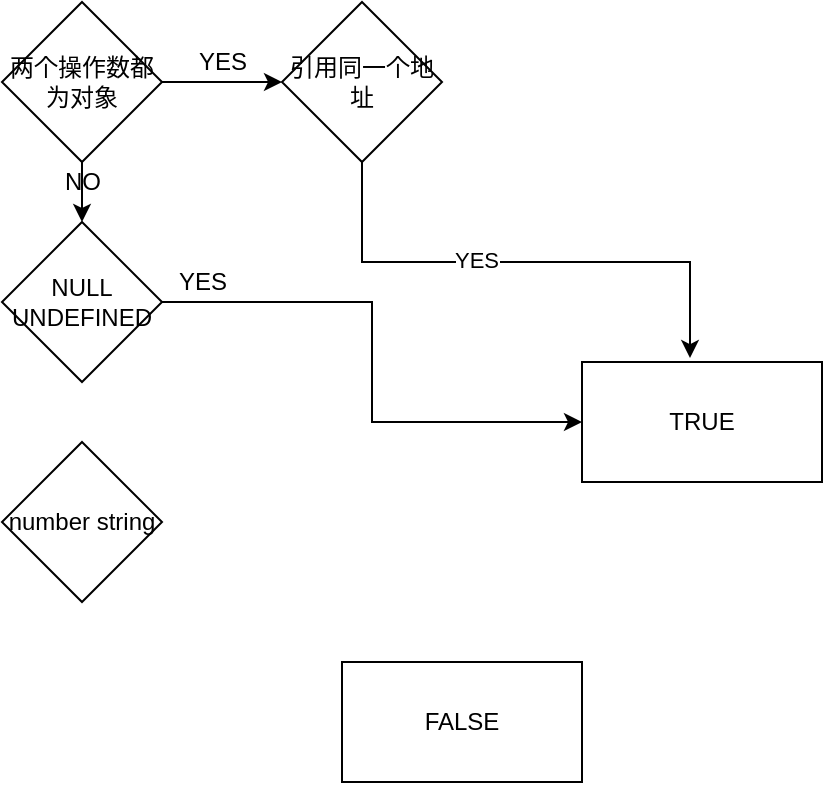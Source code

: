 <mxfile version="15.6.3" type="github">
  <diagram id="Siv8FAwCyuh4PKJD4OeR" name="Page-1">
    <mxGraphModel dx="942" dy="712" grid="1" gridSize="10" guides="1" tooltips="1" connect="1" arrows="1" fold="1" page="1" pageScale="1" pageWidth="827" pageHeight="1169" math="0" shadow="0">
      <root>
        <mxCell id="0" />
        <mxCell id="1" parent="0" />
        <mxCell id="fXIOj4QNV6hqNR8WX809-7" style="edgeStyle=orthogonalEdgeStyle;rounded=0;orthogonalLoop=1;jettySize=auto;html=1;exitX=1;exitY=0.5;exitDx=0;exitDy=0;entryX=0;entryY=0.5;entryDx=0;entryDy=0;" edge="1" parent="1" source="fXIOj4QNV6hqNR8WX809-4" target="fXIOj4QNV6hqNR8WX809-6">
          <mxGeometry relative="1" as="geometry" />
        </mxCell>
        <mxCell id="fXIOj4QNV6hqNR8WX809-12" style="edgeStyle=orthogonalEdgeStyle;rounded=0;orthogonalLoop=1;jettySize=auto;html=1;exitX=0.5;exitY=1;exitDx=0;exitDy=0;entryX=0.5;entryY=0;entryDx=0;entryDy=0;" edge="1" parent="1" source="fXIOj4QNV6hqNR8WX809-4" target="fXIOj4QNV6hqNR8WX809-11">
          <mxGeometry relative="1" as="geometry" />
        </mxCell>
        <mxCell id="fXIOj4QNV6hqNR8WX809-4" value="两个操作数都为对象" style="rhombus;whiteSpace=wrap;html=1;" vertex="1" parent="1">
          <mxGeometry x="200" y="150" width="80" height="80" as="geometry" />
        </mxCell>
        <mxCell id="fXIOj4QNV6hqNR8WX809-15" style="edgeStyle=orthogonalEdgeStyle;rounded=0;orthogonalLoop=1;jettySize=auto;html=1;exitX=0.5;exitY=1;exitDx=0;exitDy=0;entryX=0.45;entryY=-0.033;entryDx=0;entryDy=0;entryPerimeter=0;" edge="1" parent="1" source="fXIOj4QNV6hqNR8WX809-6" target="fXIOj4QNV6hqNR8WX809-9">
          <mxGeometry relative="1" as="geometry" />
        </mxCell>
        <mxCell id="fXIOj4QNV6hqNR8WX809-17" value="YES" style="edgeLabel;html=1;align=center;verticalAlign=middle;resizable=0;points=[];" vertex="1" connectable="0" parent="fXIOj4QNV6hqNR8WX809-15">
          <mxGeometry x="-0.182" y="1" relative="1" as="geometry">
            <mxPoint as="offset" />
          </mxGeometry>
        </mxCell>
        <mxCell id="fXIOj4QNV6hqNR8WX809-6" value="引用同一个地址" style="rhombus;whiteSpace=wrap;html=1;" vertex="1" parent="1">
          <mxGeometry x="340" y="150" width="80" height="80" as="geometry" />
        </mxCell>
        <mxCell id="fXIOj4QNV6hqNR8WX809-8" value="YES" style="text;html=1;align=center;verticalAlign=middle;resizable=0;points=[];autosize=1;strokeColor=none;fillColor=none;" vertex="1" parent="1">
          <mxGeometry x="290" y="170" width="40" height="20" as="geometry" />
        </mxCell>
        <mxCell id="fXIOj4QNV6hqNR8WX809-9" value="TRUE" style="rounded=0;whiteSpace=wrap;html=1;" vertex="1" parent="1">
          <mxGeometry x="490" y="330" width="120" height="60" as="geometry" />
        </mxCell>
        <mxCell id="fXIOj4QNV6hqNR8WX809-10" value="FALSE" style="rounded=0;whiteSpace=wrap;html=1;" vertex="1" parent="1">
          <mxGeometry x="370" y="480" width="120" height="60" as="geometry" />
        </mxCell>
        <mxCell id="fXIOj4QNV6hqNR8WX809-14" style="edgeStyle=orthogonalEdgeStyle;rounded=0;orthogonalLoop=1;jettySize=auto;html=1;exitX=1;exitY=0.5;exitDx=0;exitDy=0;entryX=0;entryY=0.5;entryDx=0;entryDy=0;" edge="1" parent="1" source="fXIOj4QNV6hqNR8WX809-11" target="fXIOj4QNV6hqNR8WX809-9">
          <mxGeometry relative="1" as="geometry" />
        </mxCell>
        <mxCell id="fXIOj4QNV6hqNR8WX809-11" value="NULL UNDEFINED" style="rhombus;whiteSpace=wrap;html=1;" vertex="1" parent="1">
          <mxGeometry x="200" y="260" width="80" height="80" as="geometry" />
        </mxCell>
        <mxCell id="fXIOj4QNV6hqNR8WX809-13" value="NO" style="text;html=1;align=center;verticalAlign=middle;resizable=0;points=[];autosize=1;strokeColor=none;fillColor=none;" vertex="1" parent="1">
          <mxGeometry x="225" y="230" width="30" height="20" as="geometry" />
        </mxCell>
        <mxCell id="fXIOj4QNV6hqNR8WX809-16" value="YES" style="text;html=1;align=center;verticalAlign=middle;resizable=0;points=[];autosize=1;strokeColor=none;fillColor=none;" vertex="1" parent="1">
          <mxGeometry x="280" y="280" width="40" height="20" as="geometry" />
        </mxCell>
        <mxCell id="fXIOj4QNV6hqNR8WX809-18" value="number string" style="rhombus;whiteSpace=wrap;html=1;" vertex="1" parent="1">
          <mxGeometry x="200" y="370" width="80" height="80" as="geometry" />
        </mxCell>
      </root>
    </mxGraphModel>
  </diagram>
</mxfile>
